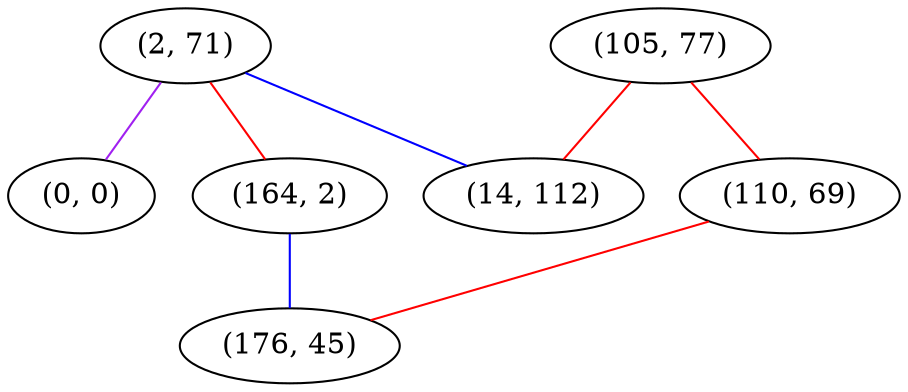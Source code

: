 graph "" {
"(2, 71)";
"(105, 77)";
"(0, 0)";
"(14, 112)";
"(110, 69)";
"(164, 2)";
"(176, 45)";
"(2, 71)" -- "(164, 2)"  [color=red, key=0, weight=1];
"(2, 71)" -- "(0, 0)"  [color=purple, key=0, weight=4];
"(2, 71)" -- "(14, 112)"  [color=blue, key=0, weight=3];
"(105, 77)" -- "(14, 112)"  [color=red, key=0, weight=1];
"(105, 77)" -- "(110, 69)"  [color=red, key=0, weight=1];
"(110, 69)" -- "(176, 45)"  [color=red, key=0, weight=1];
"(164, 2)" -- "(176, 45)"  [color=blue, key=0, weight=3];
}
